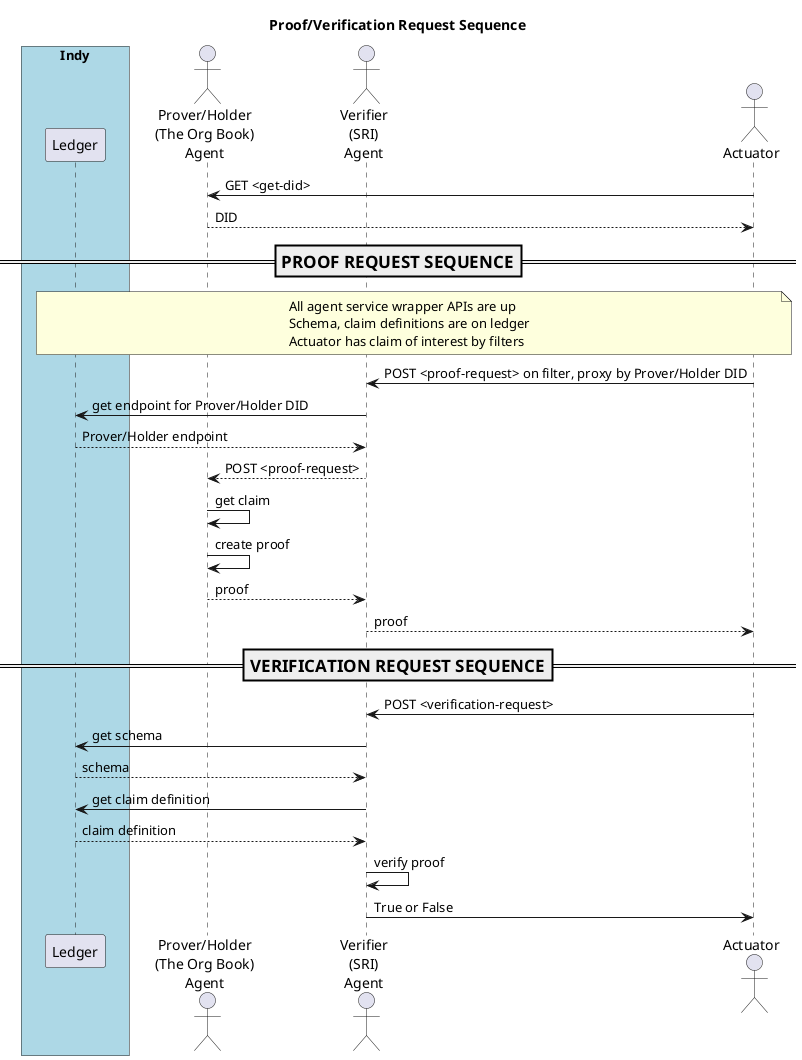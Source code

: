 @startuml
skinparam ParticipantPadding 20
skinparam BoxPadding 20

title Proof/Verification Request Sequence

box "Indy" #LightBlue
    participant "Ledger" as ledger
endbox

actor "Prover/Holder\n(The Org Book)\nAgent" as obag
actor "Verifier\n(SRI)\nAgent" as sag
actor "Actuator" as ator

ator -> obag: GET <get-did>
obag --> ator: DID

=== PROOF REQUEST SEQUENCE ==
note over ledger, ator
All agent service wrapper APIs are up
Schema, claim definitions are on ledger
Actuator has claim of interest by filters
endnote

ator -> sag: POST <proof-request> on filter, proxy by Prover/Holder DID
sag -> ledger: get endpoint for Prover/Holder DID
ledger --> sag: Prover/Holder endpoint
sag --> obag: POST <proof-request>
obag -> obag: get claim
obag -> obag: create proof
obag --> sag: proof
sag --> ator: proof

=== VERIFICATION REQUEST SEQUENCE ==
ator -> sag: POST <verification-request>
sag -> ledger: get schema
ledger --> sag: schema
sag -> ledger: get claim definition
ledger --> sag: claim definition
sag -> sag: verify proof
sag -> ator: True or False

@enduml
